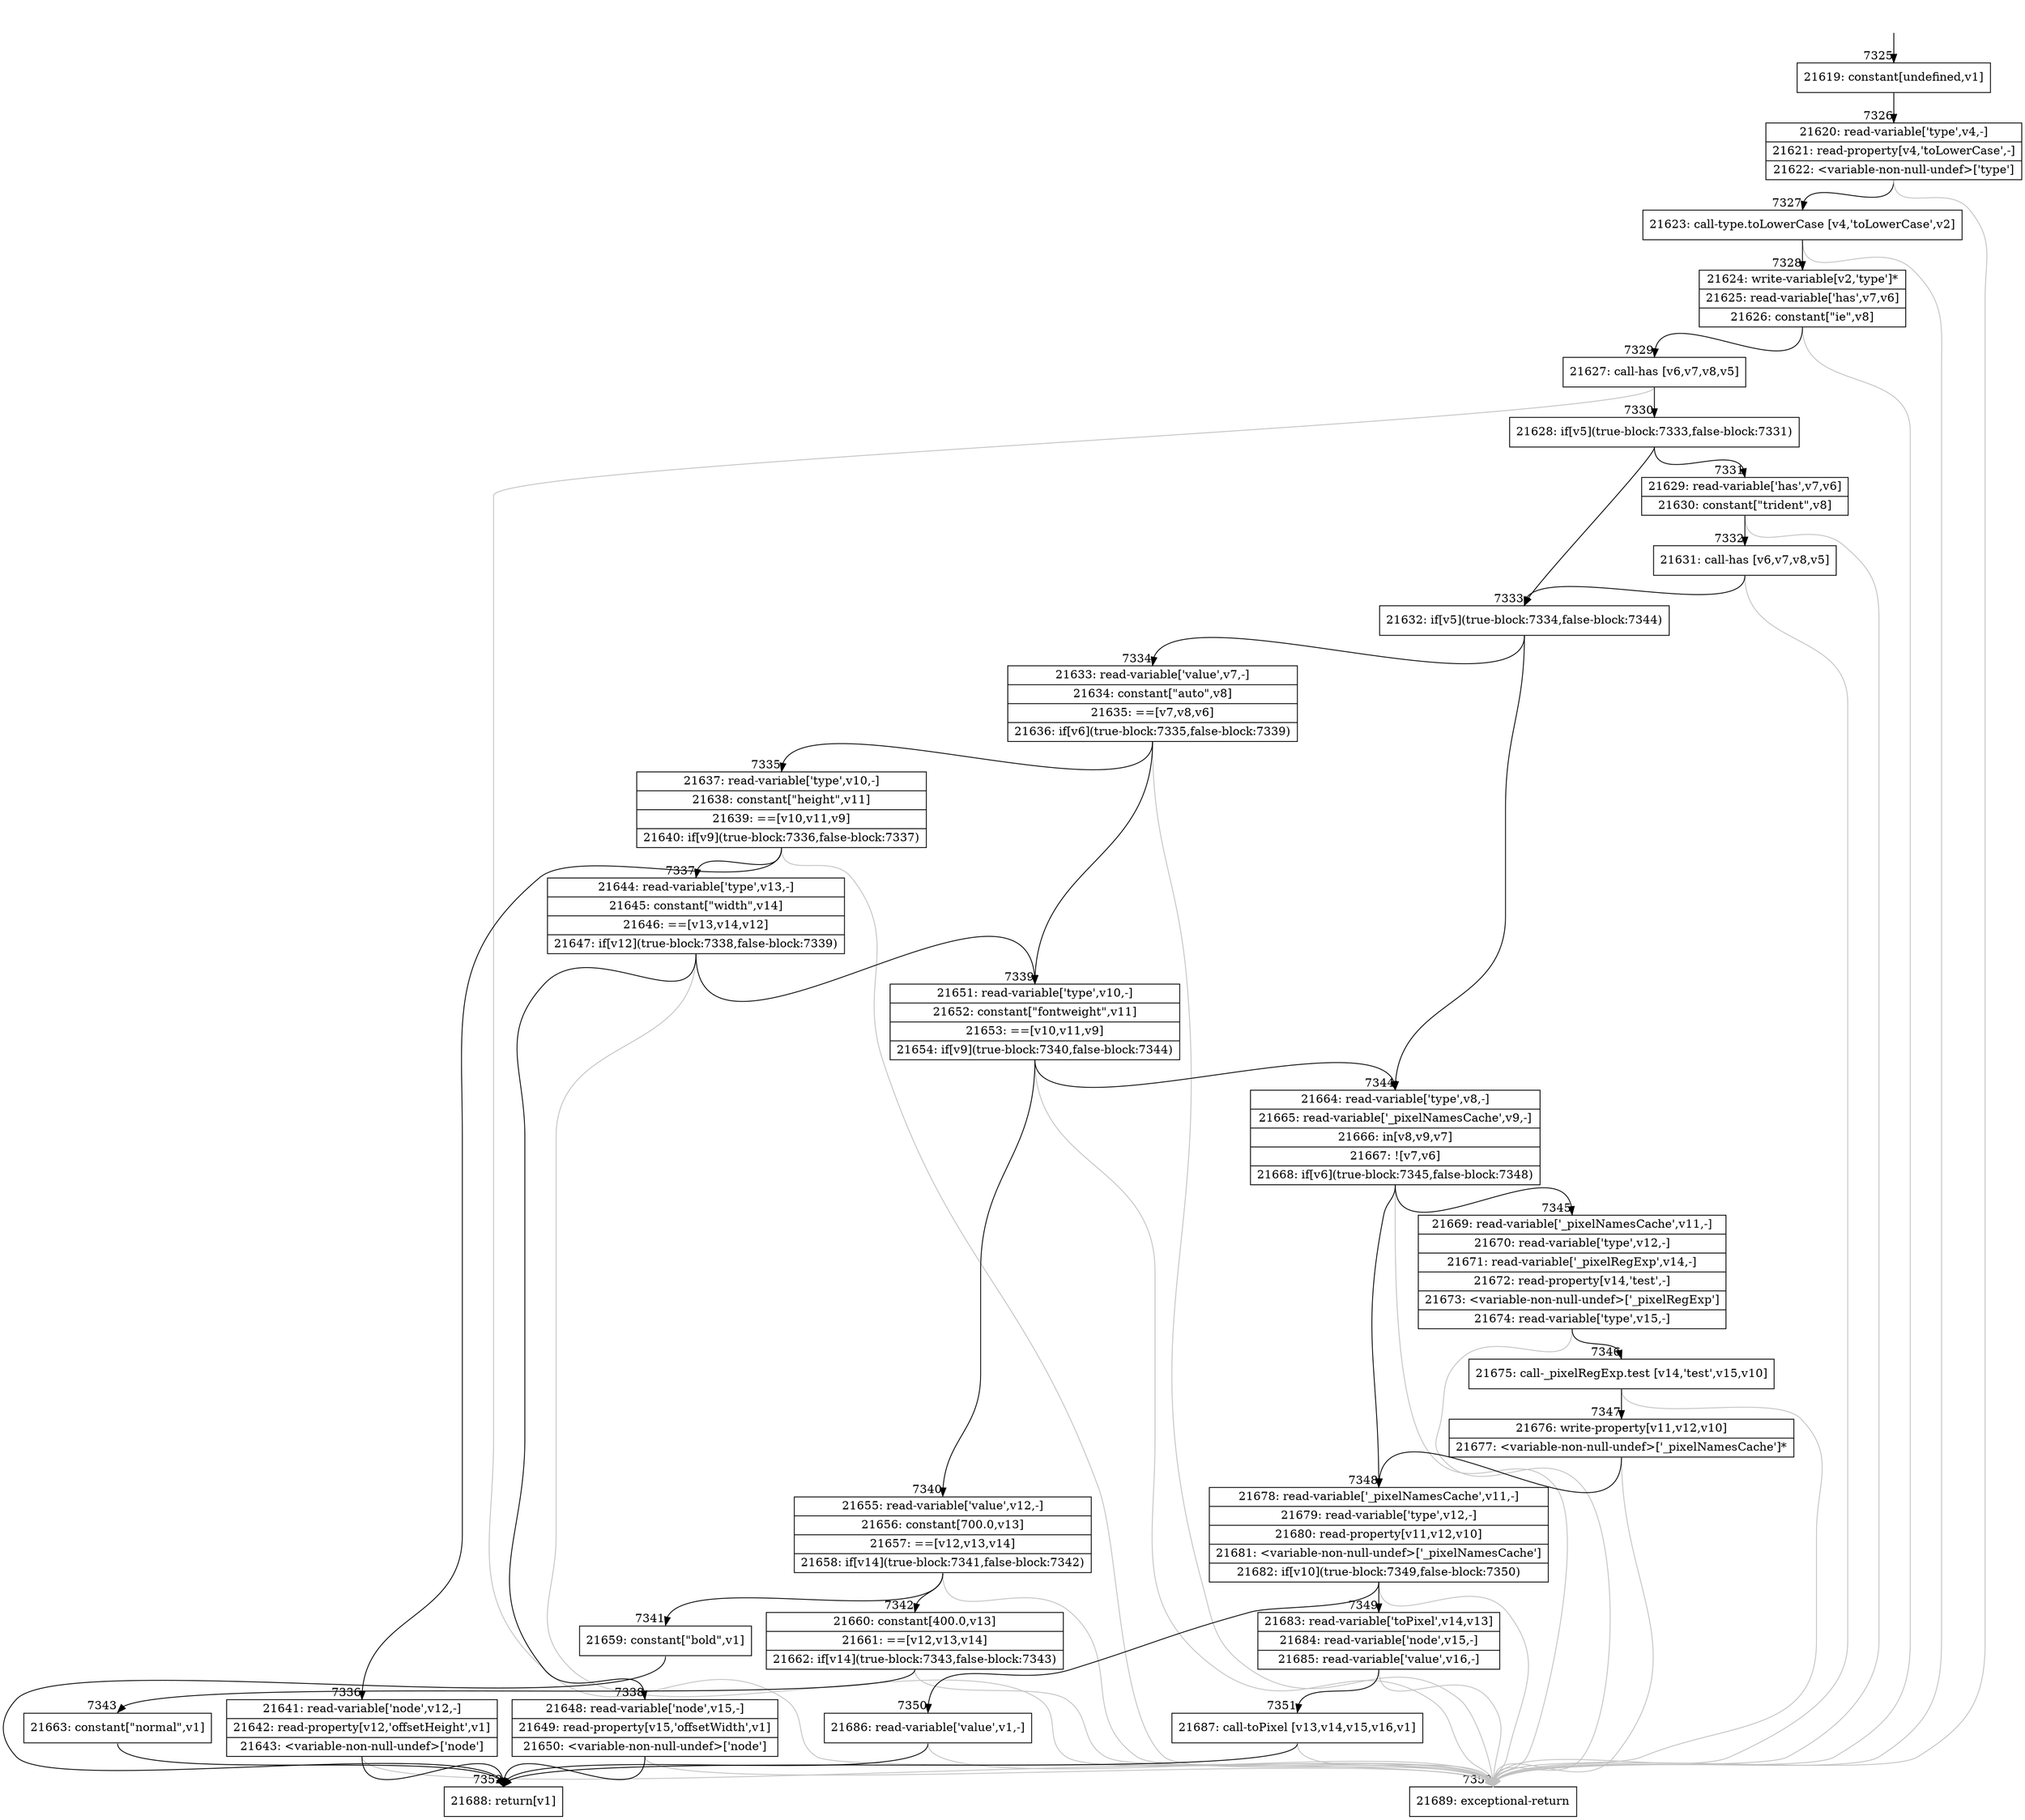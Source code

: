 digraph {
rankdir="TD"
BB_entry509[shape=none,label=""];
BB_entry509 -> BB7325 [tailport=s, headport=n, headlabel="    7325"]
BB7325 [shape=record label="{21619: constant[undefined,v1]}" ] 
BB7325 -> BB7326 [tailport=s, headport=n, headlabel="      7326"]
BB7326 [shape=record label="{21620: read-variable['type',v4,-]|21621: read-property[v4,'toLowerCase',-]|21622: \<variable-non-null-undef\>['type']}" ] 
BB7326 -> BB7327 [tailport=s, headport=n, headlabel="      7327"]
BB7326 -> BB7353 [tailport=s, headport=n, color=gray, headlabel="      7353"]
BB7327 [shape=record label="{21623: call-type.toLowerCase [v4,'toLowerCase',v2]}" ] 
BB7327 -> BB7328 [tailport=s, headport=n, headlabel="      7328"]
BB7327 -> BB7353 [tailport=s, headport=n, color=gray]
BB7328 [shape=record label="{21624: write-variable[v2,'type']*|21625: read-variable['has',v7,v6]|21626: constant[\"ie\",v8]}" ] 
BB7328 -> BB7329 [tailport=s, headport=n, headlabel="      7329"]
BB7328 -> BB7353 [tailport=s, headport=n, color=gray]
BB7329 [shape=record label="{21627: call-has [v6,v7,v8,v5]}" ] 
BB7329 -> BB7330 [tailport=s, headport=n, headlabel="      7330"]
BB7329 -> BB7353 [tailport=s, headport=n, color=gray]
BB7330 [shape=record label="{21628: if[v5](true-block:7333,false-block:7331)}" ] 
BB7330 -> BB7333 [tailport=s, headport=n, headlabel="      7333"]
BB7330 -> BB7331 [tailport=s, headport=n, headlabel="      7331"]
BB7331 [shape=record label="{21629: read-variable['has',v7,v6]|21630: constant[\"trident\",v8]}" ] 
BB7331 -> BB7332 [tailport=s, headport=n, headlabel="      7332"]
BB7331 -> BB7353 [tailport=s, headport=n, color=gray]
BB7332 [shape=record label="{21631: call-has [v6,v7,v8,v5]}" ] 
BB7332 -> BB7333 [tailport=s, headport=n]
BB7332 -> BB7353 [tailport=s, headport=n, color=gray]
BB7333 [shape=record label="{21632: if[v5](true-block:7334,false-block:7344)}" ] 
BB7333 -> BB7334 [tailport=s, headport=n, headlabel="      7334"]
BB7333 -> BB7344 [tailport=s, headport=n, headlabel="      7344"]
BB7334 [shape=record label="{21633: read-variable['value',v7,-]|21634: constant[\"auto\",v8]|21635: ==[v7,v8,v6]|21636: if[v6](true-block:7335,false-block:7339)}" ] 
BB7334 -> BB7335 [tailport=s, headport=n, headlabel="      7335"]
BB7334 -> BB7339 [tailport=s, headport=n, headlabel="      7339"]
BB7334 -> BB7353 [tailport=s, headport=n, color=gray]
BB7335 [shape=record label="{21637: read-variable['type',v10,-]|21638: constant[\"height\",v11]|21639: ==[v10,v11,v9]|21640: if[v9](true-block:7336,false-block:7337)}" ] 
BB7335 -> BB7336 [tailport=s, headport=n, headlabel="      7336"]
BB7335 -> BB7337 [tailport=s, headport=n, headlabel="      7337"]
BB7335 -> BB7353 [tailport=s, headport=n, color=gray]
BB7336 [shape=record label="{21641: read-variable['node',v12,-]|21642: read-property[v12,'offsetHeight',v1]|21643: \<variable-non-null-undef\>['node']}" ] 
BB7336 -> BB7352 [tailport=s, headport=n, headlabel="      7352"]
BB7336 -> BB7353 [tailport=s, headport=n, color=gray]
BB7337 [shape=record label="{21644: read-variable['type',v13,-]|21645: constant[\"width\",v14]|21646: ==[v13,v14,v12]|21647: if[v12](true-block:7338,false-block:7339)}" ] 
BB7337 -> BB7338 [tailport=s, headport=n, headlabel="      7338"]
BB7337 -> BB7339 [tailport=s, headport=n]
BB7337 -> BB7353 [tailport=s, headport=n, color=gray]
BB7338 [shape=record label="{21648: read-variable['node',v15,-]|21649: read-property[v15,'offsetWidth',v1]|21650: \<variable-non-null-undef\>['node']}" ] 
BB7338 -> BB7352 [tailport=s, headport=n]
BB7338 -> BB7353 [tailport=s, headport=n, color=gray]
BB7339 [shape=record label="{21651: read-variable['type',v10,-]|21652: constant[\"fontweight\",v11]|21653: ==[v10,v11,v9]|21654: if[v9](true-block:7340,false-block:7344)}" ] 
BB7339 -> BB7340 [tailport=s, headport=n, headlabel="      7340"]
BB7339 -> BB7344 [tailport=s, headport=n]
BB7339 -> BB7353 [tailport=s, headport=n, color=gray]
BB7340 [shape=record label="{21655: read-variable['value',v12,-]|21656: constant[700.0,v13]|21657: ==[v12,v13,v14]|21658: if[v14](true-block:7341,false-block:7342)}" ] 
BB7340 -> BB7341 [tailport=s, headport=n, headlabel="      7341"]
BB7340 -> BB7342 [tailport=s, headport=n, headlabel="      7342"]
BB7340 -> BB7353 [tailport=s, headport=n, color=gray]
BB7341 [shape=record label="{21659: constant[\"bold\",v1]}" ] 
BB7341 -> BB7352 [tailport=s, headport=n]
BB7342 [shape=record label="{21660: constant[400.0,v13]|21661: ==[v12,v13,v14]|21662: if[v14](true-block:7343,false-block:7343)}" ] 
BB7342 -> BB7343 [tailport=s, headport=n, headlabel="      7343"]
BB7342 -> BB7353 [tailport=s, headport=n, color=gray]
BB7343 [shape=record label="{21663: constant[\"normal\",v1]}" ] 
BB7343 -> BB7352 [tailport=s, headport=n]
BB7344 [shape=record label="{21664: read-variable['type',v8,-]|21665: read-variable['_pixelNamesCache',v9,-]|21666: in[v8,v9,v7]|21667: ![v7,v6]|21668: if[v6](true-block:7345,false-block:7348)}" ] 
BB7344 -> BB7345 [tailport=s, headport=n, headlabel="      7345"]
BB7344 -> BB7348 [tailport=s, headport=n, headlabel="      7348"]
BB7344 -> BB7353 [tailport=s, headport=n, color=gray]
BB7345 [shape=record label="{21669: read-variable['_pixelNamesCache',v11,-]|21670: read-variable['type',v12,-]|21671: read-variable['_pixelRegExp',v14,-]|21672: read-property[v14,'test',-]|21673: \<variable-non-null-undef\>['_pixelRegExp']|21674: read-variable['type',v15,-]}" ] 
BB7345 -> BB7346 [tailport=s, headport=n, headlabel="      7346"]
BB7345 -> BB7353 [tailport=s, headport=n, color=gray]
BB7346 [shape=record label="{21675: call-_pixelRegExp.test [v14,'test',v15,v10]}" ] 
BB7346 -> BB7347 [tailport=s, headport=n, headlabel="      7347"]
BB7346 -> BB7353 [tailport=s, headport=n, color=gray]
BB7347 [shape=record label="{21676: write-property[v11,v12,v10]|21677: \<variable-non-null-undef\>['_pixelNamesCache']*}" ] 
BB7347 -> BB7348 [tailport=s, headport=n]
BB7347 -> BB7353 [tailport=s, headport=n, color=gray]
BB7348 [shape=record label="{21678: read-variable['_pixelNamesCache',v11,-]|21679: read-variable['type',v12,-]|21680: read-property[v11,v12,v10]|21681: \<variable-non-null-undef\>['_pixelNamesCache']|21682: if[v10](true-block:7349,false-block:7350)}" ] 
BB7348 -> BB7349 [tailport=s, headport=n, headlabel="      7349"]
BB7348 -> BB7350 [tailport=s, headport=n, headlabel="      7350"]
BB7348 -> BB7353 [tailport=s, headport=n, color=gray]
BB7349 [shape=record label="{21683: read-variable['toPixel',v14,v13]|21684: read-variable['node',v15,-]|21685: read-variable['value',v16,-]}" ] 
BB7349 -> BB7351 [tailport=s, headport=n, headlabel="      7351"]
BB7349 -> BB7353 [tailport=s, headport=n, color=gray]
BB7350 [shape=record label="{21686: read-variable['value',v1,-]}" ] 
BB7350 -> BB7352 [tailport=s, headport=n]
BB7350 -> BB7353 [tailport=s, headport=n, color=gray]
BB7351 [shape=record label="{21687: call-toPixel [v13,v14,v15,v16,v1]}" ] 
BB7351 -> BB7352 [tailport=s, headport=n]
BB7351 -> BB7353 [tailport=s, headport=n, color=gray]
BB7352 [shape=record label="{21688: return[v1]}" ] 
BB7353 [shape=record label="{21689: exceptional-return}" ] 
//#$~ 10260
}
